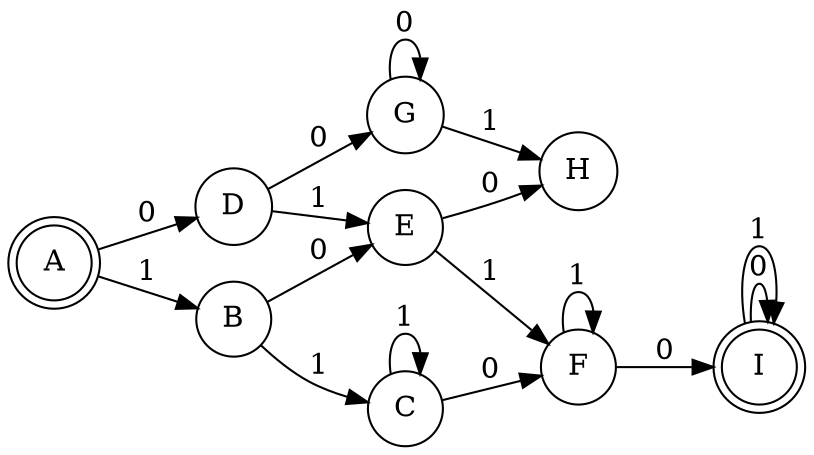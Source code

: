 digraph finite_state_machine {
	rankdir=LR size="8,5"
	node [shape=doublecircle]
	A
	I
	node [shape=circle]
	A -> D [label=0]
	A -> B [label=1]
	B -> E [label=0]
	B -> C [label=1]
	C -> F [label=0]
	C -> C [label=1]
	D -> G [label=0]
	D -> E [label=1]
	E -> H [label=0]
	E -> F [label=1]
	F -> I [label=0]
	F -> F [label=1]
	G -> G [label=0]
	G -> H [label=1]
	I -> I [label=0]
	I -> I [label=1]
}
